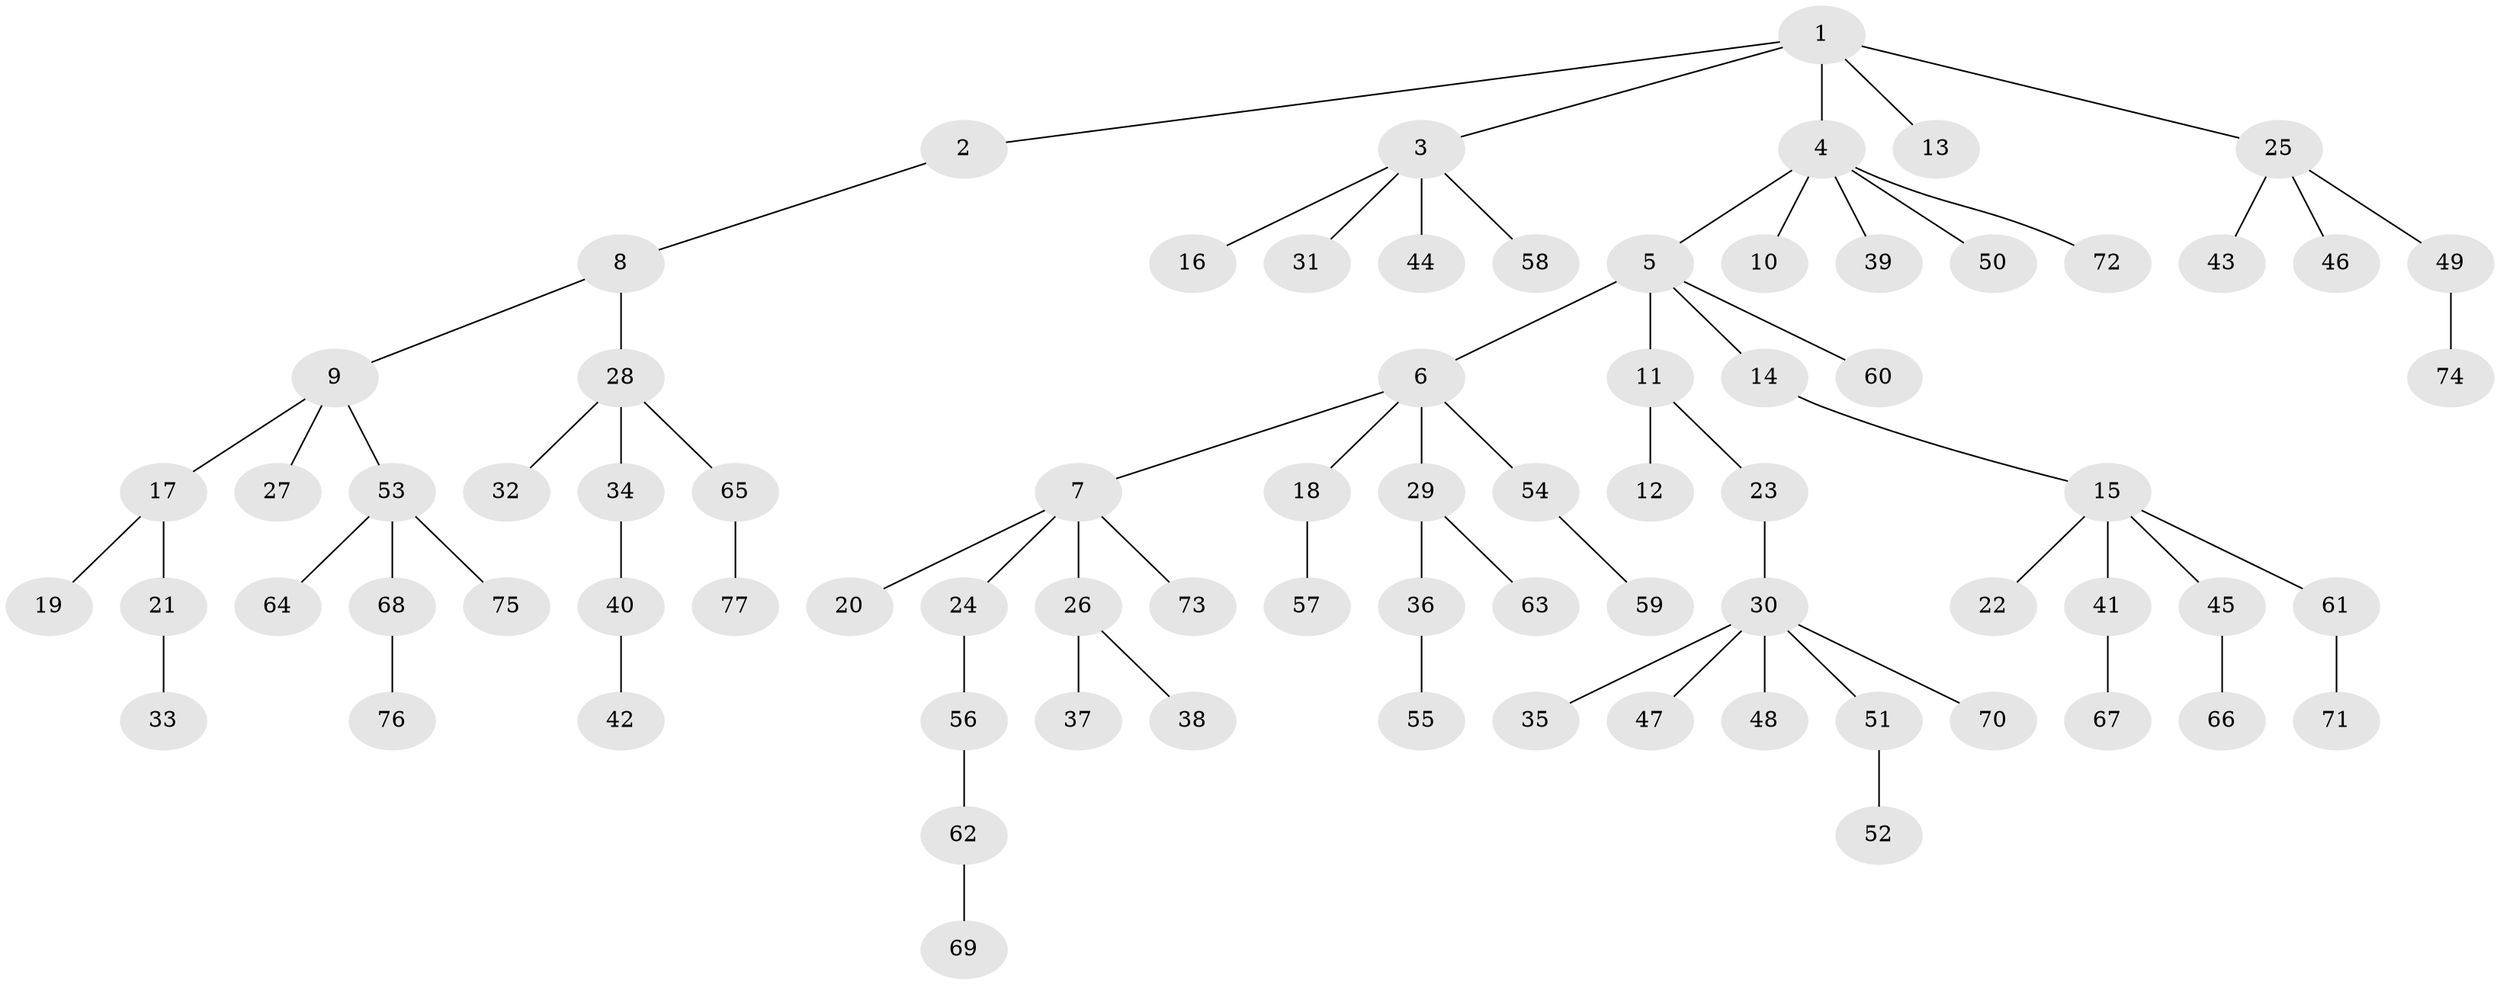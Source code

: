 // coarse degree distribution, {4: 0.10638297872340426, 3: 0.10638297872340426, 5: 0.06382978723404255, 1: 0.5531914893617021, 2: 0.1702127659574468}
// Generated by graph-tools (version 1.1) at 2025/51/03/04/25 22:51:25]
// undirected, 77 vertices, 76 edges
graph export_dot {
  node [color=gray90,style=filled];
  1;
  2;
  3;
  4;
  5;
  6;
  7;
  8;
  9;
  10;
  11;
  12;
  13;
  14;
  15;
  16;
  17;
  18;
  19;
  20;
  21;
  22;
  23;
  24;
  25;
  26;
  27;
  28;
  29;
  30;
  31;
  32;
  33;
  34;
  35;
  36;
  37;
  38;
  39;
  40;
  41;
  42;
  43;
  44;
  45;
  46;
  47;
  48;
  49;
  50;
  51;
  52;
  53;
  54;
  55;
  56;
  57;
  58;
  59;
  60;
  61;
  62;
  63;
  64;
  65;
  66;
  67;
  68;
  69;
  70;
  71;
  72;
  73;
  74;
  75;
  76;
  77;
  1 -- 2;
  1 -- 3;
  1 -- 4;
  1 -- 13;
  1 -- 25;
  2 -- 8;
  3 -- 16;
  3 -- 31;
  3 -- 44;
  3 -- 58;
  4 -- 5;
  4 -- 10;
  4 -- 39;
  4 -- 50;
  4 -- 72;
  5 -- 6;
  5 -- 11;
  5 -- 14;
  5 -- 60;
  6 -- 7;
  6 -- 18;
  6 -- 29;
  6 -- 54;
  7 -- 20;
  7 -- 24;
  7 -- 26;
  7 -- 73;
  8 -- 9;
  8 -- 28;
  9 -- 17;
  9 -- 27;
  9 -- 53;
  11 -- 12;
  11 -- 23;
  14 -- 15;
  15 -- 22;
  15 -- 41;
  15 -- 45;
  15 -- 61;
  17 -- 19;
  17 -- 21;
  18 -- 57;
  21 -- 33;
  23 -- 30;
  24 -- 56;
  25 -- 43;
  25 -- 46;
  25 -- 49;
  26 -- 37;
  26 -- 38;
  28 -- 32;
  28 -- 34;
  28 -- 65;
  29 -- 36;
  29 -- 63;
  30 -- 35;
  30 -- 47;
  30 -- 48;
  30 -- 51;
  30 -- 70;
  34 -- 40;
  36 -- 55;
  40 -- 42;
  41 -- 67;
  45 -- 66;
  49 -- 74;
  51 -- 52;
  53 -- 64;
  53 -- 68;
  53 -- 75;
  54 -- 59;
  56 -- 62;
  61 -- 71;
  62 -- 69;
  65 -- 77;
  68 -- 76;
}
